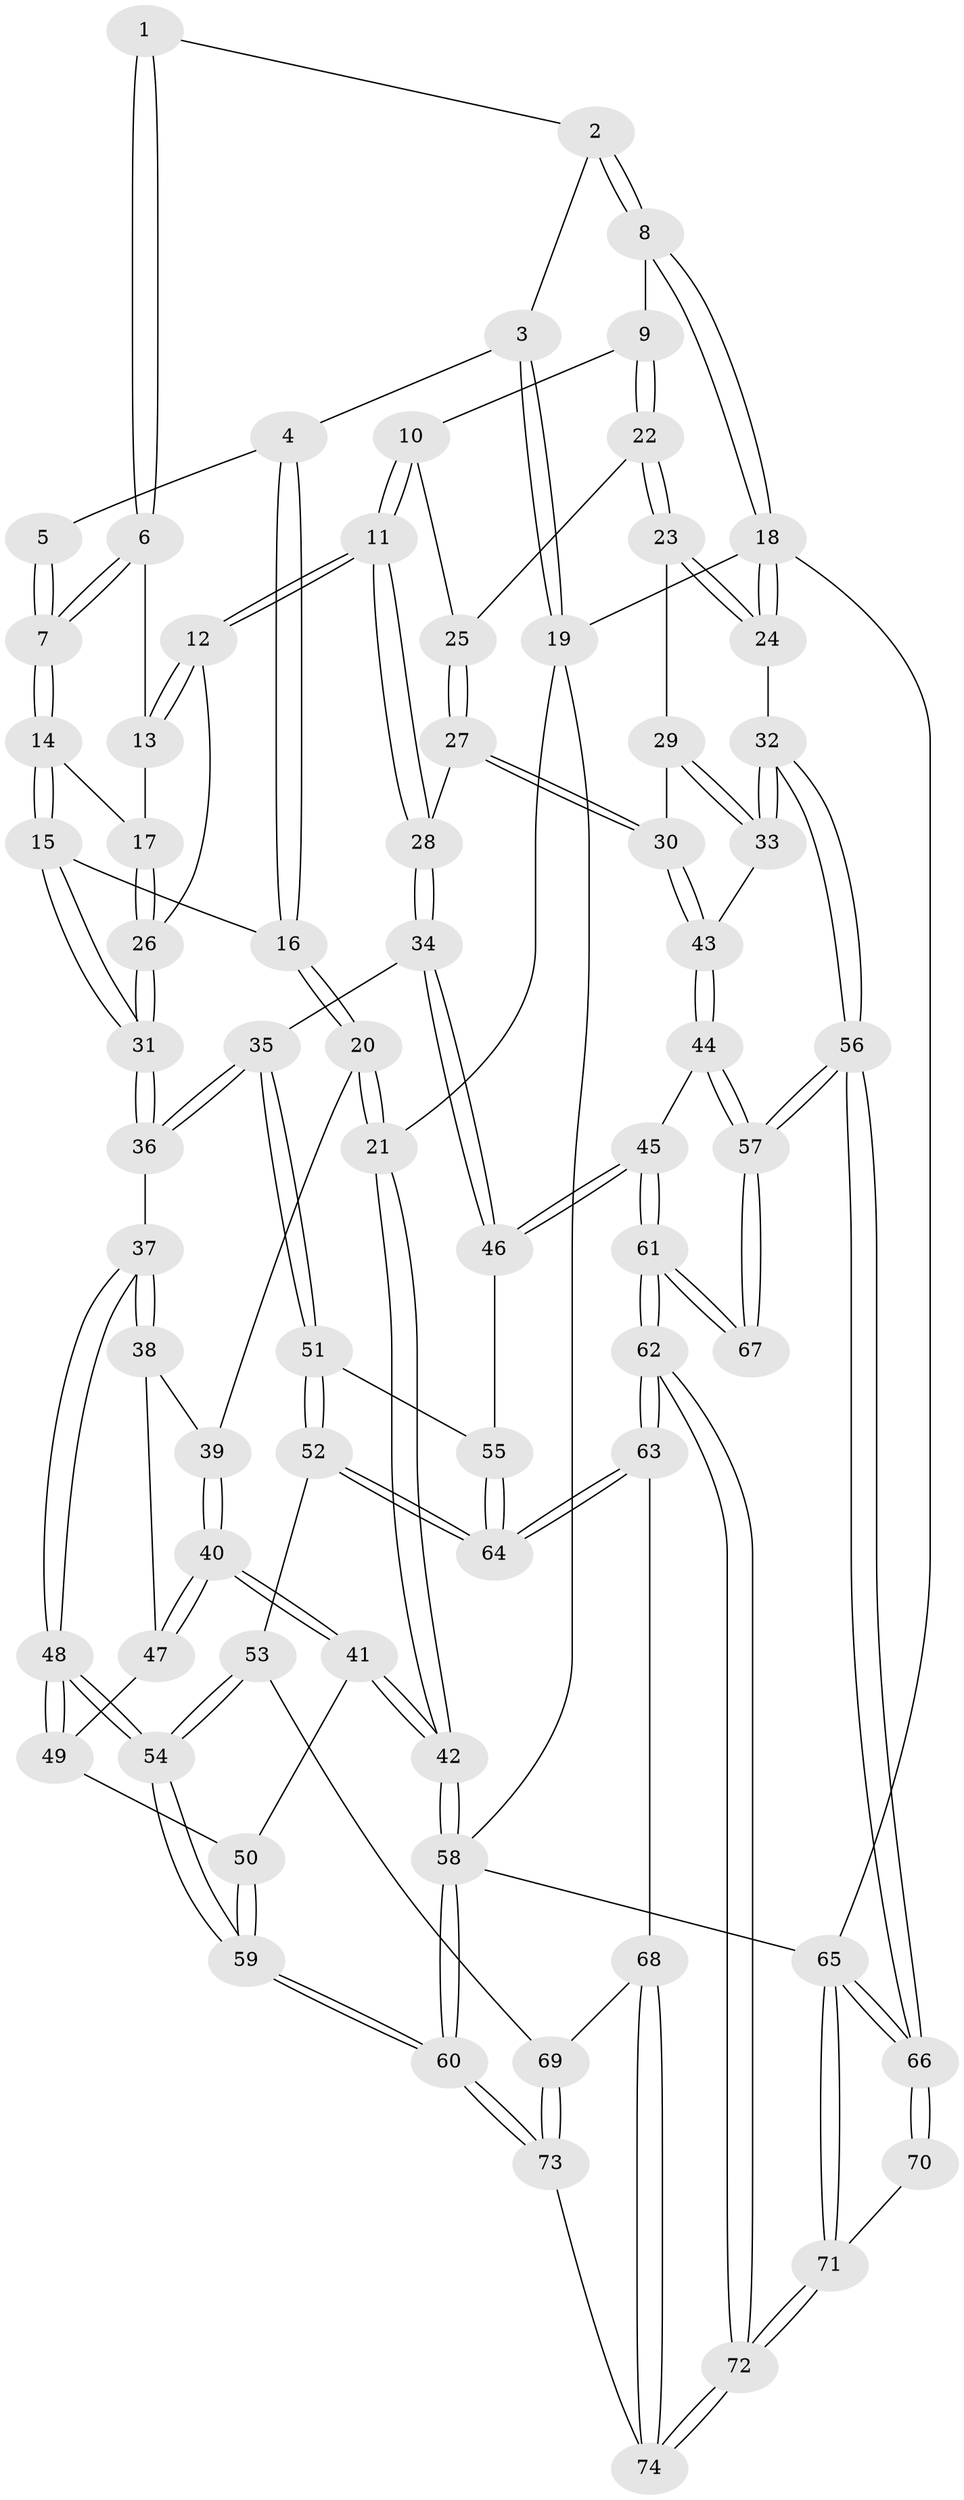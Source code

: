 // coarse degree distribution, {2: 0.13333333333333333, 3: 0.6, 4: 0.2, 5: 0.06666666666666667}
// Generated by graph-tools (version 1.1) at 2025/54/03/04/25 22:54:13]
// undirected, 74 vertices, 182 edges
graph export_dot {
  node [color=gray90,style=filled];
  1 [pos="+0.35303080482024807+0.08186271077679558"];
  2 [pos="+0.4223841049320074+0"];
  3 [pos="+0+0"];
  4 [pos="+0.130532048979535+0.11929465122017517"];
  5 [pos="+0.18038124355289886+0.14233098284463933"];
  6 [pos="+0.33429392400271235+0.14646987327051225"];
  7 [pos="+0.24507869911305227+0.20094039437128816"];
  8 [pos="+0.6808747428361193+0"];
  9 [pos="+0.6826040947838781+0.06299403443648922"];
  10 [pos="+0.6751467673098879+0.09534383111677515"];
  11 [pos="+0.5601575919856832+0.30377955353002245"];
  12 [pos="+0.5138033462681109+0.3152741201691741"];
  13 [pos="+0.3477163740566871+0.18522324682097455"];
  14 [pos="+0.21412402422904359+0.3307036373326476"];
  15 [pos="+0.19066609742855234+0.3468742073211119"];
  16 [pos="+0.12917453946419616+0.36502479821564837"];
  17 [pos="+0.3135751766785114+0.31681781732867287"];
  18 [pos="+1+0"];
  19 [pos="+0+0"];
  20 [pos="+0.1085782480178736+0.37948532818669234"];
  21 [pos="+0+0.29108600619741853"];
  22 [pos="+0.9797649145423735+0.28967653354115125"];
  23 [pos="+1+0.30986302966496626"];
  24 [pos="+1+0.2818012179168057"];
  25 [pos="+0.8143715906199598+0.3568883852128284"];
  26 [pos="+0.43795071143765496+0.3549416102824894"];
  27 [pos="+0.815291842251365+0.5013681689828564"];
  28 [pos="+0.6379526569570931+0.4862127505635136"];
  29 [pos="+1+0.31239770225819713"];
  30 [pos="+0.8155136348267601+0.5015275642983709"];
  31 [pos="+0.3737564328858296+0.5087891715051367"];
  32 [pos="+1+0.5813642061061334"];
  33 [pos="+0.905689877756227+0.596351506298536"];
  34 [pos="+0.5852838884276345+0.5660008678655037"];
  35 [pos="+0.37698240764201607+0.5966570049757712"];
  36 [pos="+0.373189603620471+0.5936259750611961"];
  37 [pos="+0.33696360740737236+0.5958525118918447"];
  38 [pos="+0.19740929348238156+0.5625695408727125"];
  39 [pos="+0.13087787667599854+0.4896080254446651"];
  40 [pos="+0+0.6403779544497786"];
  41 [pos="+0+0.6763217164507577"];
  42 [pos="+0+0.7102566223228481"];
  43 [pos="+0.8830933347690176+0.5990653092421849"];
  44 [pos="+0.8617340245149043+0.6559704173225759"];
  45 [pos="+0.7873813198111339+0.7461496037272395"];
  46 [pos="+0.6326319806295017+0.7097516808934444"];
  47 [pos="+0.15373291499406735+0.6532295875463242"];
  48 [pos="+0.20861750775872767+0.7466860183972115"];
  49 [pos="+0.15466739229661328+0.6807112001528786"];
  50 [pos="+0.0829878087680418+0.7315924781663424"];
  51 [pos="+0.4055812175512068+0.7495794083097128"];
  52 [pos="+0.38501197301210904+0.8072889064472204"];
  53 [pos="+0.37480259315543246+0.8216505758946772"];
  54 [pos="+0.21804247908313568+0.9113615866475091"];
  55 [pos="+0.5946712609170587+0.7499073582967443"];
  56 [pos="+1+0.9557414840966735"];
  57 [pos="+1+0.8697339129184678"];
  58 [pos="+0+1"];
  59 [pos="+0.19738662732107792+0.9373942620493967"];
  60 [pos="+0.02282783799819455+1"];
  61 [pos="+0.800556605863491+0.8715060768414407"];
  62 [pos="+0.7077126786871137+1"];
  63 [pos="+0.5959530984801767+0.9049508551023107"];
  64 [pos="+0.5861304134026699+0.8759551557952643"];
  65 [pos="+1+1"];
  66 [pos="+1+1"];
  67 [pos="+0.8332650894212307+0.8770067521336604"];
  68 [pos="+0.4844431274179853+0.9380394401738411"];
  69 [pos="+0.4659129838222094+0.9375689110939174"];
  70 [pos="+0.9159029569525181+0.9719492908742798"];
  71 [pos="+0.7432346637323036+1"];
  72 [pos="+0.7062379066073191+1"];
  73 [pos="+0.312849776289419+1"];
  74 [pos="+0.612971547413409+1"];
  1 -- 2;
  1 -- 6;
  1 -- 6;
  2 -- 3;
  2 -- 8;
  2 -- 8;
  3 -- 4;
  3 -- 19;
  3 -- 19;
  4 -- 5;
  4 -- 16;
  4 -- 16;
  5 -- 7;
  5 -- 7;
  6 -- 7;
  6 -- 7;
  6 -- 13;
  7 -- 14;
  7 -- 14;
  8 -- 9;
  8 -- 18;
  8 -- 18;
  9 -- 10;
  9 -- 22;
  9 -- 22;
  10 -- 11;
  10 -- 11;
  10 -- 25;
  11 -- 12;
  11 -- 12;
  11 -- 28;
  11 -- 28;
  12 -- 13;
  12 -- 13;
  12 -- 26;
  13 -- 17;
  14 -- 15;
  14 -- 15;
  14 -- 17;
  15 -- 16;
  15 -- 31;
  15 -- 31;
  16 -- 20;
  16 -- 20;
  17 -- 26;
  17 -- 26;
  18 -- 19;
  18 -- 24;
  18 -- 24;
  18 -- 65;
  19 -- 21;
  19 -- 58;
  20 -- 21;
  20 -- 21;
  20 -- 39;
  21 -- 42;
  21 -- 42;
  22 -- 23;
  22 -- 23;
  22 -- 25;
  23 -- 24;
  23 -- 24;
  23 -- 29;
  24 -- 32;
  25 -- 27;
  25 -- 27;
  26 -- 31;
  26 -- 31;
  27 -- 28;
  27 -- 30;
  27 -- 30;
  28 -- 34;
  28 -- 34;
  29 -- 30;
  29 -- 33;
  29 -- 33;
  30 -- 43;
  30 -- 43;
  31 -- 36;
  31 -- 36;
  32 -- 33;
  32 -- 33;
  32 -- 56;
  32 -- 56;
  33 -- 43;
  34 -- 35;
  34 -- 46;
  34 -- 46;
  35 -- 36;
  35 -- 36;
  35 -- 51;
  35 -- 51;
  36 -- 37;
  37 -- 38;
  37 -- 38;
  37 -- 48;
  37 -- 48;
  38 -- 39;
  38 -- 47;
  39 -- 40;
  39 -- 40;
  40 -- 41;
  40 -- 41;
  40 -- 47;
  40 -- 47;
  41 -- 42;
  41 -- 42;
  41 -- 50;
  42 -- 58;
  42 -- 58;
  43 -- 44;
  43 -- 44;
  44 -- 45;
  44 -- 57;
  44 -- 57;
  45 -- 46;
  45 -- 46;
  45 -- 61;
  45 -- 61;
  46 -- 55;
  47 -- 49;
  48 -- 49;
  48 -- 49;
  48 -- 54;
  48 -- 54;
  49 -- 50;
  50 -- 59;
  50 -- 59;
  51 -- 52;
  51 -- 52;
  51 -- 55;
  52 -- 53;
  52 -- 64;
  52 -- 64;
  53 -- 54;
  53 -- 54;
  53 -- 69;
  54 -- 59;
  54 -- 59;
  55 -- 64;
  55 -- 64;
  56 -- 57;
  56 -- 57;
  56 -- 66;
  56 -- 66;
  57 -- 67;
  57 -- 67;
  58 -- 60;
  58 -- 60;
  58 -- 65;
  59 -- 60;
  59 -- 60;
  60 -- 73;
  60 -- 73;
  61 -- 62;
  61 -- 62;
  61 -- 67;
  61 -- 67;
  62 -- 63;
  62 -- 63;
  62 -- 72;
  62 -- 72;
  63 -- 64;
  63 -- 64;
  63 -- 68;
  65 -- 66;
  65 -- 66;
  65 -- 71;
  65 -- 71;
  66 -- 70;
  66 -- 70;
  68 -- 69;
  68 -- 74;
  68 -- 74;
  69 -- 73;
  69 -- 73;
  70 -- 71;
  71 -- 72;
  71 -- 72;
  72 -- 74;
  72 -- 74;
  73 -- 74;
}

